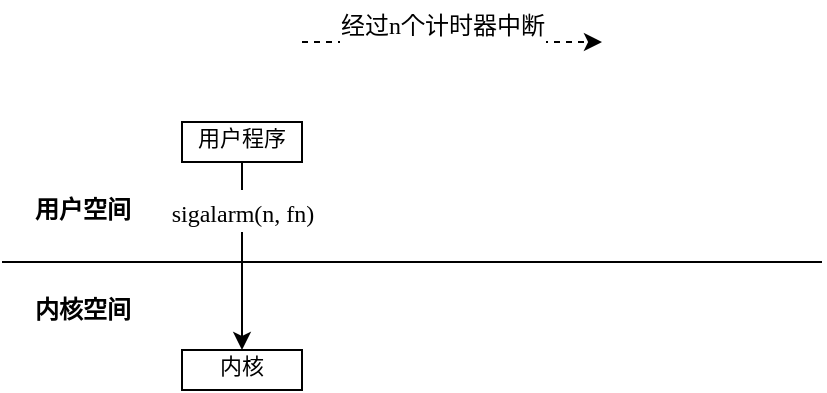 <mxfile version="17.1.3" type="github">
  <diagram id="5Zsco1YX727TiJmq44mr" name="Page-1">
    <mxGraphModel dx="505" dy="328" grid="1" gridSize="10" guides="1" tooltips="1" connect="1" arrows="1" fold="1" page="1" pageScale="1" pageWidth="1169" pageHeight="827" math="0" shadow="0">
      <root>
        <mxCell id="0" />
        <mxCell id="1" parent="0" />
        <mxCell id="yT5tHZYqJuS_XLaNGveo-1" value="" style="endArrow=none;html=1;rounded=0;" edge="1" parent="1">
          <mxGeometry width="50" height="50" relative="1" as="geometry">
            <mxPoint x="300" y="360" as="sourcePoint" />
            <mxPoint x="710" y="360" as="targetPoint" />
          </mxGeometry>
        </mxCell>
        <mxCell id="yT5tHZYqJuS_XLaNGveo-4" value="&lt;font face=&quot;宋体-简&quot; style=&quot;font-size: 12px&quot;&gt;用户空间&lt;/font&gt;" style="text;strokeColor=none;fillColor=none;html=1;fontSize=24;fontStyle=1;verticalAlign=middle;align=center;" vertex="1" parent="1">
          <mxGeometry x="330" y="330" width="20" as="geometry" />
        </mxCell>
        <mxCell id="yT5tHZYqJuS_XLaNGveo-5" value="&lt;font face=&quot;宋体-简&quot; style=&quot;font-size: 12px&quot;&gt;内核空间&lt;/font&gt;" style="text;strokeColor=none;fillColor=none;html=1;fontSize=24;fontStyle=1;verticalAlign=middle;align=center;" vertex="1" parent="1">
          <mxGeometry x="330" y="380" width="20" as="geometry" />
        </mxCell>
        <mxCell id="yT5tHZYqJuS_XLaNGveo-13" value="&lt;font face=&quot;Times New Roman&quot; style=&quot;font-size: 12px&quot;&gt;sigalarm(n, fn)&lt;/font&gt;" style="edgeStyle=orthogonalEdgeStyle;rounded=0;orthogonalLoop=1;jettySize=auto;html=1;fontFamily=宋体-简;fontSize=18;entryX=0.5;entryY=0;entryDx=0;entryDy=0;" edge="1" parent="1" source="yT5tHZYqJuS_XLaNGveo-7" target="yT5tHZYqJuS_XLaNGveo-16">
          <mxGeometry x="-0.5" relative="1" as="geometry">
            <mxPoint x="420" y="400" as="targetPoint" />
            <mxPoint as="offset" />
          </mxGeometry>
        </mxCell>
        <mxCell id="yT5tHZYqJuS_XLaNGveo-7" value="&lt;div&gt;&lt;span style=&quot;font-size: 11px ; line-height: 1.2&quot;&gt;用户程序&lt;/span&gt;&lt;/div&gt;" style="rounded=0;whiteSpace=wrap;html=1;fontFamily=宋体-简;fontSize=18;verticalAlign=bottom;align=center;horizontal=1;" vertex="1" parent="1">
          <mxGeometry x="390" y="290" width="60" height="20" as="geometry" />
        </mxCell>
        <mxCell id="yT5tHZYqJuS_XLaNGveo-15" value="&lt;font style=&quot;font-size: 12px ; line-height: 1&quot;&gt;&lt;font face=&quot;宋体-简&quot; style=&quot;font-size: 12px&quot;&gt;经过&lt;/font&gt;n&lt;font face=&quot;宋体-简&quot; style=&quot;font-size: 12px&quot;&gt;个计时器中断&lt;/font&gt;&lt;/font&gt;" style="endArrow=classic;dashed=1;html=1;rounded=0;fontFamily=Times New Roman;fontSize=18;startArrow=none;startFill=0;endFill=1;verticalAlign=middle;spacing=0;align=center;" edge="1" parent="1">
          <mxGeometry x="-0.067" y="10" width="50" height="50" relative="1" as="geometry">
            <mxPoint x="450" y="250" as="sourcePoint" />
            <mxPoint x="600" y="250" as="targetPoint" />
            <mxPoint as="offset" />
          </mxGeometry>
        </mxCell>
        <mxCell id="yT5tHZYqJuS_XLaNGveo-16" value="&lt;div&gt;&lt;span style=&quot;font-size: 11px ; line-height: 1.2&quot;&gt;内核&lt;/span&gt;&lt;/div&gt;" style="rounded=0;whiteSpace=wrap;html=1;fontFamily=宋体-简;fontSize=18;verticalAlign=bottom;align=center;horizontal=1;" vertex="1" parent="1">
          <mxGeometry x="390" y="404" width="60" height="20" as="geometry" />
        </mxCell>
      </root>
    </mxGraphModel>
  </diagram>
</mxfile>
